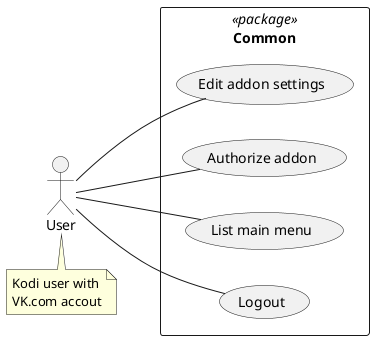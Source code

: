 @startuml
left to right direction

'user
actor "User" as user
note "Kodi user with\nVK.com accout" as n
    user . n

'common
rectangle "Common" <<package>> {
    user -- (Edit addon settings)
    user -- (Authorize addon)
    user -- (List main menu)
    user -- (Logout)
}

@enduml